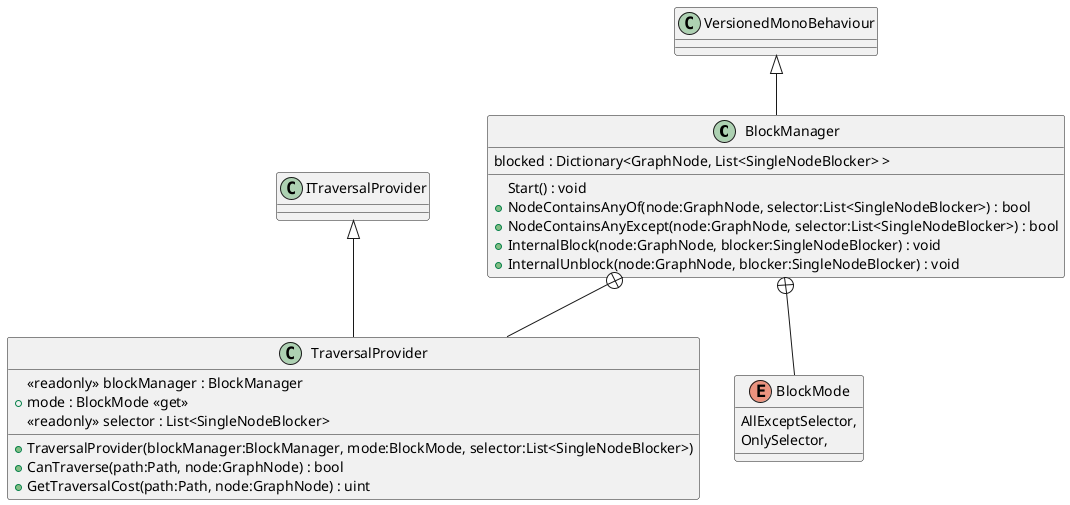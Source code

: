 @startuml
class BlockManager {
    blocked : Dictionary<GraphNode, List<SingleNodeBlocker> >
    Start() : void
    + NodeContainsAnyOf(node:GraphNode, selector:List<SingleNodeBlocker>) : bool
    + NodeContainsAnyExcept(node:GraphNode, selector:List<SingleNodeBlocker>) : bool
    + InternalBlock(node:GraphNode, blocker:SingleNodeBlocker) : void
    + InternalUnblock(node:GraphNode, blocker:SingleNodeBlocker) : void
}
enum BlockMode {
    AllExceptSelector,
    OnlySelector,
}
class TraversalProvider {
    <<readonly>> blockManager : BlockManager
    + mode : BlockMode <<get>>
    <<readonly>> selector : List<SingleNodeBlocker>
    + TraversalProvider(blockManager:BlockManager, mode:BlockMode, selector:List<SingleNodeBlocker>)
    + CanTraverse(path:Path, node:GraphNode) : bool
    + GetTraversalCost(path:Path, node:GraphNode) : uint
}
VersionedMonoBehaviour <|-- BlockManager
BlockManager +-- BlockMode
BlockManager +-- TraversalProvider
ITraversalProvider <|-- TraversalProvider
@enduml
